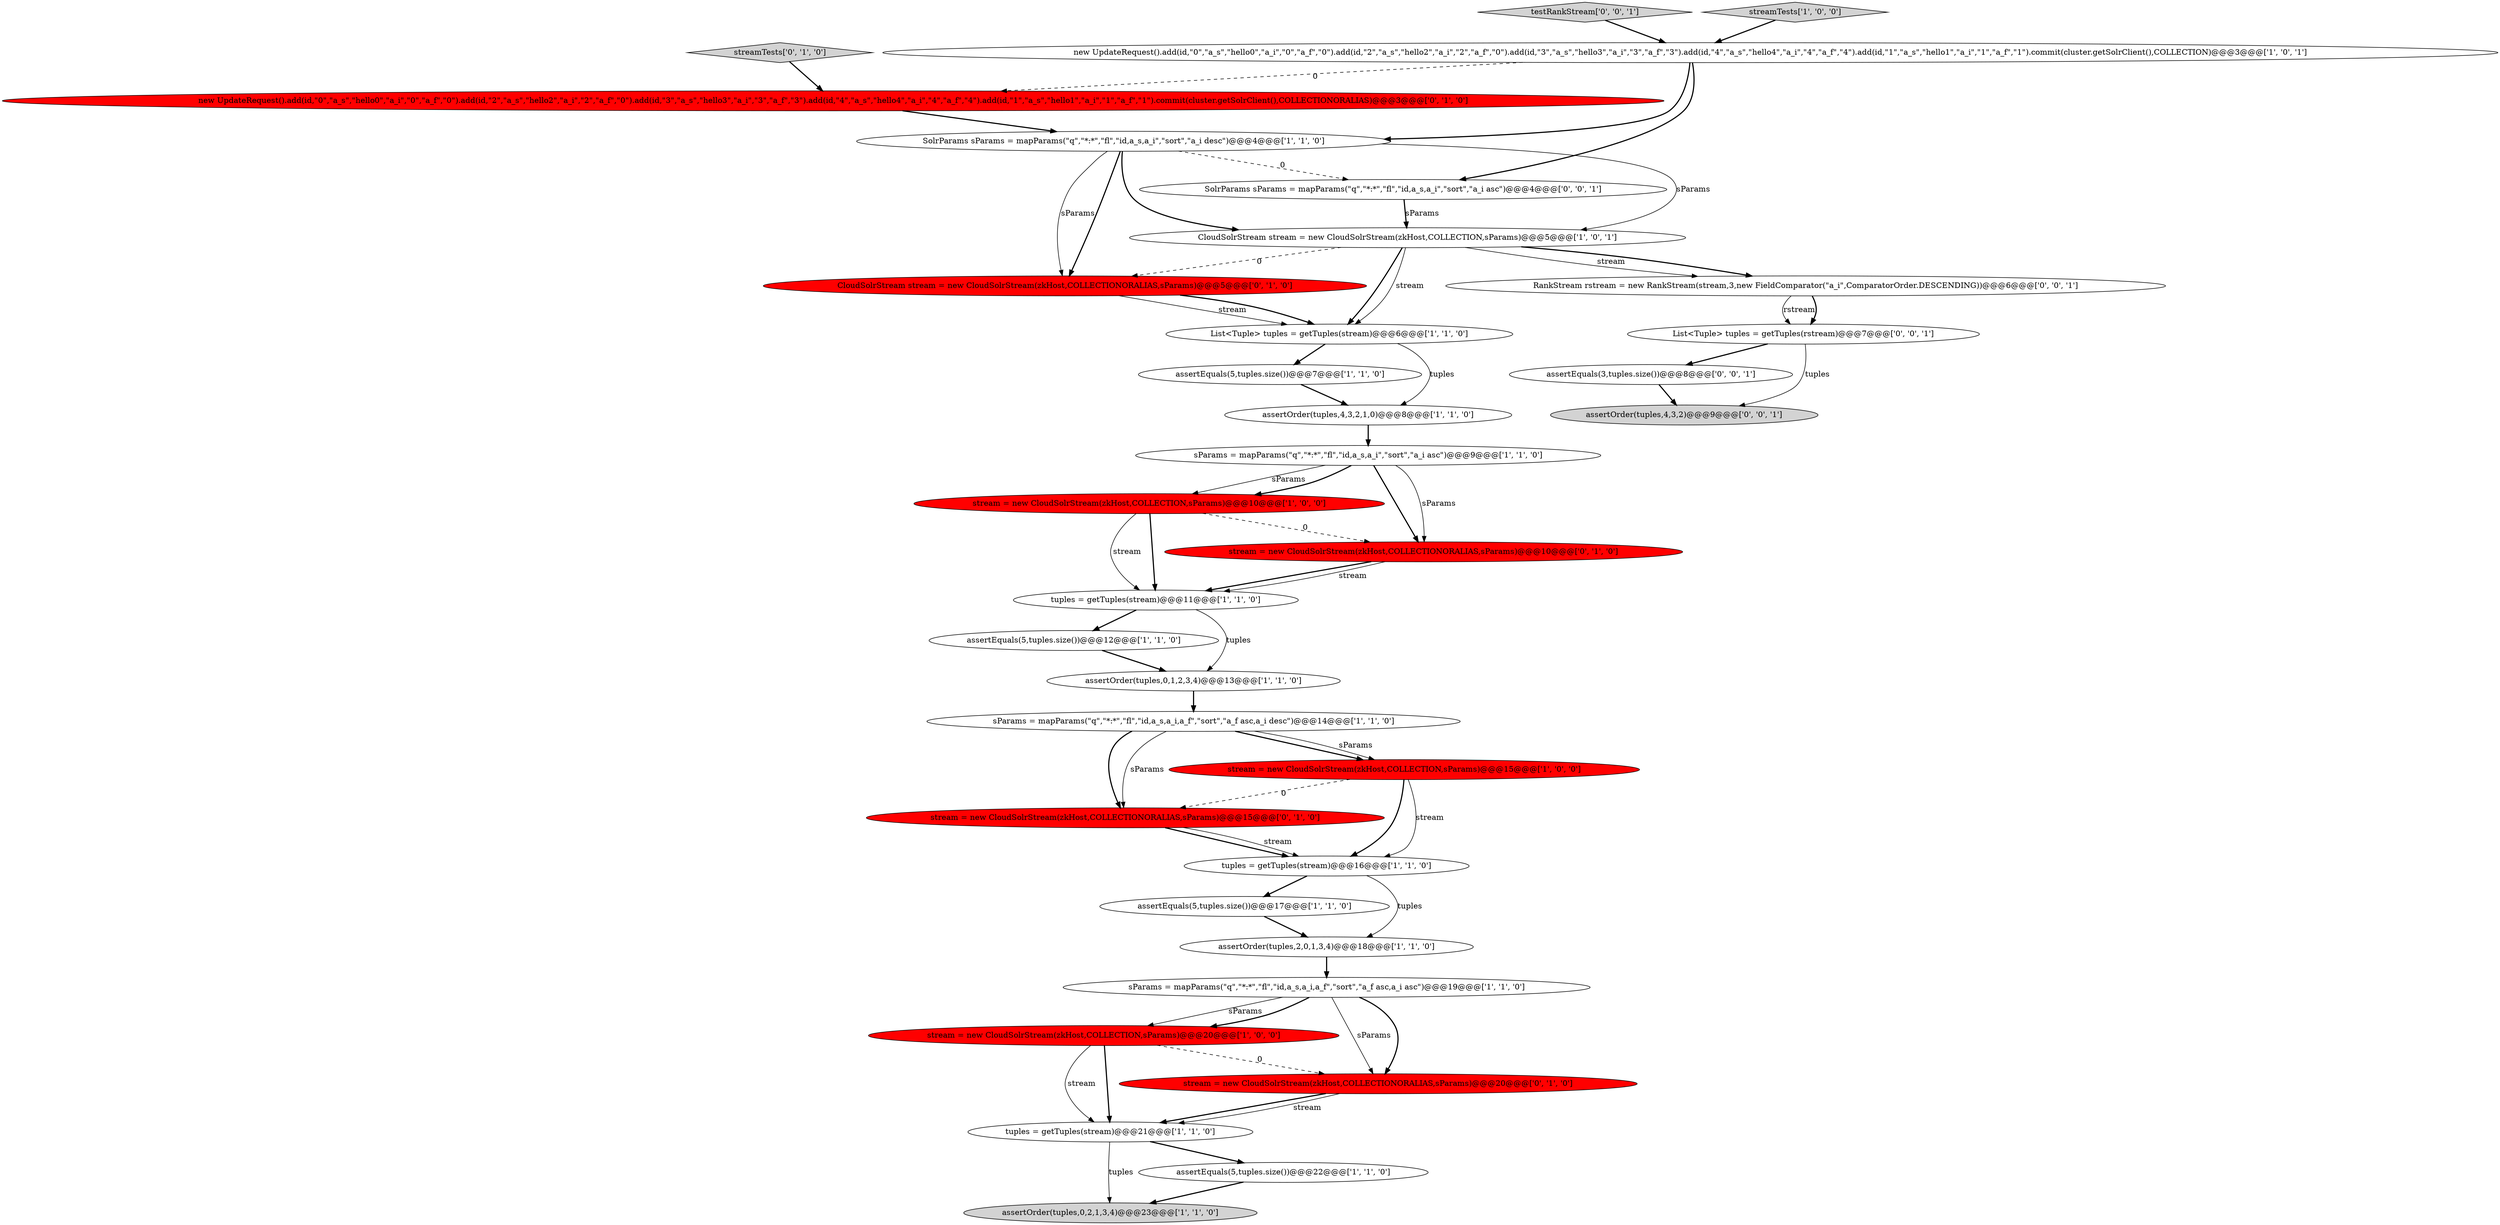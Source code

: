 digraph {
15 [style = filled, label = "tuples = getTuples(stream)@@@21@@@['1', '1', '0']", fillcolor = white, shape = ellipse image = "AAA0AAABBB1BBB"];
33 [style = filled, label = "testRankStream['0', '0', '1']", fillcolor = lightgray, shape = diamond image = "AAA0AAABBB3BBB"];
3 [style = filled, label = "assertEquals(5,tuples.size())@@@12@@@['1', '1', '0']", fillcolor = white, shape = ellipse image = "AAA0AAABBB1BBB"];
4 [style = filled, label = "new UpdateRequest().add(id,\"0\",\"a_s\",\"hello0\",\"a_i\",\"0\",\"a_f\",\"0\").add(id,\"2\",\"a_s\",\"hello2\",\"a_i\",\"2\",\"a_f\",\"0\").add(id,\"3\",\"a_s\",\"hello3\",\"a_i\",\"3\",\"a_f\",\"3\").add(id,\"4\",\"a_s\",\"hello4\",\"a_i\",\"4\",\"a_f\",\"4\").add(id,\"1\",\"a_s\",\"hello1\",\"a_i\",\"1\",\"a_f\",\"1\").commit(cluster.getSolrClient(),COLLECTION)@@@3@@@['1', '0', '1']", fillcolor = white, shape = ellipse image = "AAA0AAABBB1BBB"];
8 [style = filled, label = "sParams = mapParams(\"q\",\"*:*\",\"fl\",\"id,a_s,a_i,a_f\",\"sort\",\"a_f asc,a_i asc\")@@@19@@@['1', '1', '0']", fillcolor = white, shape = ellipse image = "AAA0AAABBB1BBB"];
26 [style = filled, label = "stream = new CloudSolrStream(zkHost,COLLECTIONORALIAS,sParams)@@@15@@@['0', '1', '0']", fillcolor = red, shape = ellipse image = "AAA1AAABBB2BBB"];
7 [style = filled, label = "stream = new CloudSolrStream(zkHost,COLLECTION,sParams)@@@20@@@['1', '0', '0']", fillcolor = red, shape = ellipse image = "AAA1AAABBB1BBB"];
22 [style = filled, label = "new UpdateRequest().add(id,\"0\",\"a_s\",\"hello0\",\"a_i\",\"0\",\"a_f\",\"0\").add(id,\"2\",\"a_s\",\"hello2\",\"a_i\",\"2\",\"a_f\",\"0\").add(id,\"3\",\"a_s\",\"hello3\",\"a_i\",\"3\",\"a_f\",\"3\").add(id,\"4\",\"a_s\",\"hello4\",\"a_i\",\"4\",\"a_f\",\"4\").add(id,\"1\",\"a_s\",\"hello1\",\"a_i\",\"1\",\"a_f\",\"1\").commit(cluster.getSolrClient(),COLLECTIONORALIAS)@@@3@@@['0', '1', '0']", fillcolor = red, shape = ellipse image = "AAA1AAABBB2BBB"];
27 [style = filled, label = "streamTests['0', '1', '0']", fillcolor = lightgray, shape = diamond image = "AAA0AAABBB2BBB"];
11 [style = filled, label = "assertEquals(5,tuples.size())@@@7@@@['1', '1', '0']", fillcolor = white, shape = ellipse image = "AAA0AAABBB1BBB"];
0 [style = filled, label = "assertOrder(tuples,4,3,2,1,0)@@@8@@@['1', '1', '0']", fillcolor = white, shape = ellipse image = "AAA0AAABBB1BBB"];
12 [style = filled, label = "SolrParams sParams = mapParams(\"q\",\"*:*\",\"fl\",\"id,a_s,a_i\",\"sort\",\"a_i desc\")@@@4@@@['1', '1', '0']", fillcolor = white, shape = ellipse image = "AAA0AAABBB1BBB"];
13 [style = filled, label = "stream = new CloudSolrStream(zkHost,COLLECTION,sParams)@@@10@@@['1', '0', '0']", fillcolor = red, shape = ellipse image = "AAA1AAABBB1BBB"];
30 [style = filled, label = "SolrParams sParams = mapParams(\"q\",\"*:*\",\"fl\",\"id,a_s,a_i\",\"sort\",\"a_i asc\")@@@4@@@['0', '0', '1']", fillcolor = white, shape = ellipse image = "AAA0AAABBB3BBB"];
17 [style = filled, label = "assertOrder(tuples,0,2,1,3,4)@@@23@@@['1', '1', '0']", fillcolor = lightgray, shape = ellipse image = "AAA0AAABBB1BBB"];
29 [style = filled, label = "RankStream rstream = new RankStream(stream,3,new FieldComparator(\"a_i\",ComparatorOrder.DESCENDING))@@@6@@@['0', '0', '1']", fillcolor = white, shape = ellipse image = "AAA0AAABBB3BBB"];
5 [style = filled, label = "tuples = getTuples(stream)@@@11@@@['1', '1', '0']", fillcolor = white, shape = ellipse image = "AAA0AAABBB1BBB"];
20 [style = filled, label = "assertEquals(5,tuples.size())@@@17@@@['1', '1', '0']", fillcolor = white, shape = ellipse image = "AAA0AAABBB1BBB"];
19 [style = filled, label = "assertOrder(tuples,2,0,1,3,4)@@@18@@@['1', '1', '0']", fillcolor = white, shape = ellipse image = "AAA0AAABBB1BBB"];
25 [style = filled, label = "stream = new CloudSolrStream(zkHost,COLLECTIONORALIAS,sParams)@@@10@@@['0', '1', '0']", fillcolor = red, shape = ellipse image = "AAA1AAABBB2BBB"];
6 [style = filled, label = "streamTests['1', '0', '0']", fillcolor = lightgray, shape = diamond image = "AAA0AAABBB1BBB"];
14 [style = filled, label = "sParams = mapParams(\"q\",\"*:*\",\"fl\",\"id,a_s,a_i,a_f\",\"sort\",\"a_f asc,a_i desc\")@@@14@@@['1', '1', '0']", fillcolor = white, shape = ellipse image = "AAA0AAABBB1BBB"];
23 [style = filled, label = "stream = new CloudSolrStream(zkHost,COLLECTIONORALIAS,sParams)@@@20@@@['0', '1', '0']", fillcolor = red, shape = ellipse image = "AAA1AAABBB2BBB"];
2 [style = filled, label = "sParams = mapParams(\"q\",\"*:*\",\"fl\",\"id,a_s,a_i\",\"sort\",\"a_i asc\")@@@9@@@['1', '1', '0']", fillcolor = white, shape = ellipse image = "AAA0AAABBB1BBB"];
31 [style = filled, label = "assertEquals(3,tuples.size())@@@8@@@['0', '0', '1']", fillcolor = white, shape = ellipse image = "AAA0AAABBB3BBB"];
1 [style = filled, label = "tuples = getTuples(stream)@@@16@@@['1', '1', '0']", fillcolor = white, shape = ellipse image = "AAA0AAABBB1BBB"];
10 [style = filled, label = "stream = new CloudSolrStream(zkHost,COLLECTION,sParams)@@@15@@@['1', '0', '0']", fillcolor = red, shape = ellipse image = "AAA1AAABBB1BBB"];
28 [style = filled, label = "assertOrder(tuples,4,3,2)@@@9@@@['0', '0', '1']", fillcolor = lightgray, shape = ellipse image = "AAA0AAABBB3BBB"];
18 [style = filled, label = "List<Tuple> tuples = getTuples(stream)@@@6@@@['1', '1', '0']", fillcolor = white, shape = ellipse image = "AAA0AAABBB1BBB"];
21 [style = filled, label = "assertEquals(5,tuples.size())@@@22@@@['1', '1', '0']", fillcolor = white, shape = ellipse image = "AAA0AAABBB1BBB"];
24 [style = filled, label = "CloudSolrStream stream = new CloudSolrStream(zkHost,COLLECTIONORALIAS,sParams)@@@5@@@['0', '1', '0']", fillcolor = red, shape = ellipse image = "AAA1AAABBB2BBB"];
16 [style = filled, label = "CloudSolrStream stream = new CloudSolrStream(zkHost,COLLECTION,sParams)@@@5@@@['1', '0', '1']", fillcolor = white, shape = ellipse image = "AAA0AAABBB1BBB"];
9 [style = filled, label = "assertOrder(tuples,0,1,2,3,4)@@@13@@@['1', '1', '0']", fillcolor = white, shape = ellipse image = "AAA0AAABBB1BBB"];
32 [style = filled, label = "List<Tuple> tuples = getTuples(rstream)@@@7@@@['0', '0', '1']", fillcolor = white, shape = ellipse image = "AAA0AAABBB3BBB"];
5->3 [style = bold, label=""];
12->24 [style = solid, label="sParams"];
10->1 [style = solid, label="stream"];
16->18 [style = bold, label=""];
8->7 [style = solid, label="sParams"];
7->23 [style = dashed, label="0"];
8->23 [style = bold, label=""];
7->15 [style = solid, label="stream"];
16->24 [style = dashed, label="0"];
15->21 [style = bold, label=""];
29->32 [style = solid, label="rstream"];
26->1 [style = bold, label=""];
0->2 [style = bold, label=""];
18->11 [style = bold, label=""];
16->29 [style = bold, label=""];
23->15 [style = bold, label=""];
33->4 [style = bold, label=""];
2->13 [style = solid, label="sParams"];
14->10 [style = bold, label=""];
1->20 [style = bold, label=""];
13->5 [style = solid, label="stream"];
12->16 [style = bold, label=""];
1->19 [style = solid, label="tuples"];
4->22 [style = dashed, label="0"];
12->24 [style = bold, label=""];
13->25 [style = dashed, label="0"];
12->30 [style = dashed, label="0"];
24->18 [style = solid, label="stream"];
24->18 [style = bold, label=""];
27->22 [style = bold, label=""];
19->8 [style = bold, label=""];
5->9 [style = solid, label="tuples"];
8->7 [style = bold, label=""];
2->13 [style = bold, label=""];
3->9 [style = bold, label=""];
14->26 [style = bold, label=""];
12->16 [style = solid, label="sParams"];
6->4 [style = bold, label=""];
18->0 [style = solid, label="tuples"];
14->26 [style = solid, label="sParams"];
14->10 [style = solid, label="sParams"];
11->0 [style = bold, label=""];
32->28 [style = solid, label="tuples"];
10->26 [style = dashed, label="0"];
8->23 [style = solid, label="sParams"];
15->17 [style = solid, label="tuples"];
4->30 [style = bold, label=""];
23->15 [style = solid, label="stream"];
30->16 [style = solid, label="sParams"];
22->12 [style = bold, label=""];
29->32 [style = bold, label=""];
26->1 [style = solid, label="stream"];
9->14 [style = bold, label=""];
13->5 [style = bold, label=""];
16->18 [style = solid, label="stream"];
4->12 [style = bold, label=""];
16->29 [style = solid, label="stream"];
7->15 [style = bold, label=""];
25->5 [style = bold, label=""];
2->25 [style = solid, label="sParams"];
31->28 [style = bold, label=""];
20->19 [style = bold, label=""];
10->1 [style = bold, label=""];
2->25 [style = bold, label=""];
30->16 [style = bold, label=""];
21->17 [style = bold, label=""];
32->31 [style = bold, label=""];
25->5 [style = solid, label="stream"];
}
